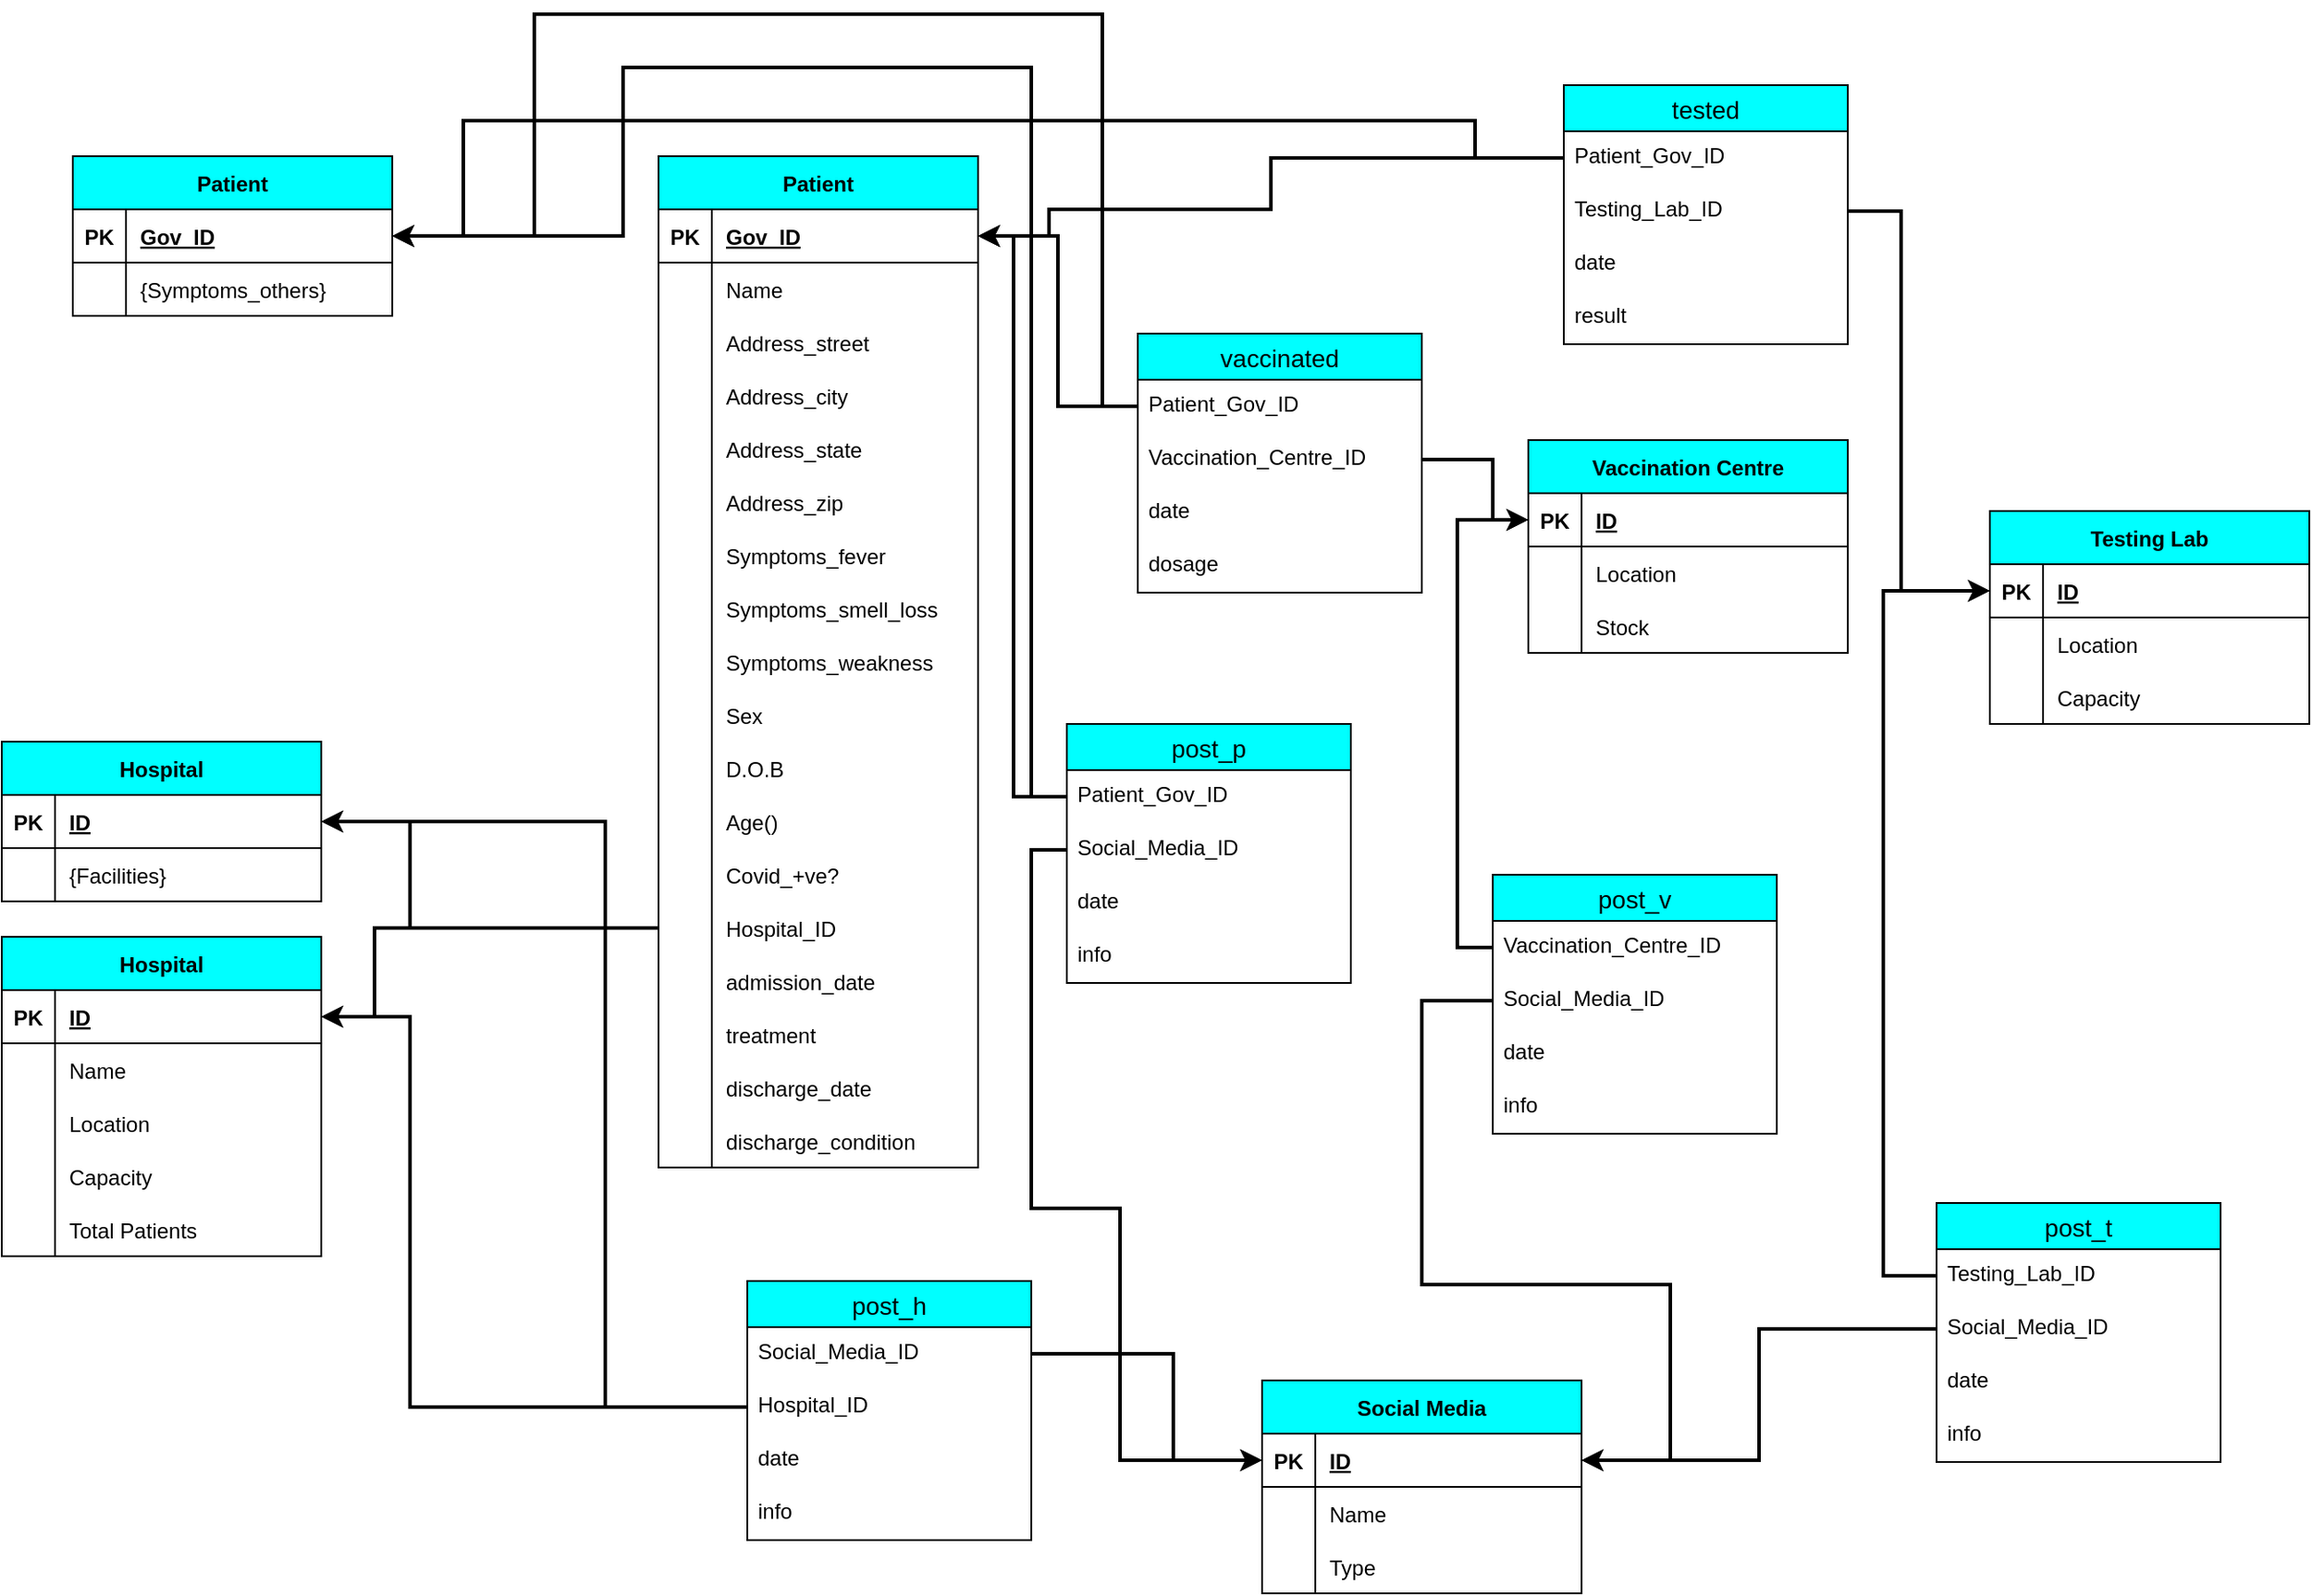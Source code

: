 <mxfile version="20.8.10" type="device"><diagram name="Page-1" id="sowqruShWjbJVy3XajDb"><mxGraphModel dx="2876" dy="1013" grid="1" gridSize="10" guides="1" tooltips="1" connect="1" arrows="1" fold="1" page="1" pageScale="1" pageWidth="827" pageHeight="1169" math="0" shadow="0"><root><mxCell id="0"/><mxCell id="1" parent="0"/><mxCell id="cfB0a7Nl-WxDBBu0XPye-20" value="Patient" style="shape=table;startSize=30;container=1;collapsible=1;childLayout=tableLayout;fixedRows=1;rowLines=0;fontStyle=1;align=center;resizeLast=1;fillColor=#00FFFF;" parent="1" vertex="1"><mxGeometry x="330" y="180" width="180" height="570" as="geometry"/></mxCell><mxCell id="cfB0a7Nl-WxDBBu0XPye-21" value="" style="shape=tableRow;horizontal=0;startSize=0;swimlaneHead=0;swimlaneBody=0;fillColor=none;collapsible=0;dropTarget=0;points=[[0,0.5],[1,0.5]];portConstraint=eastwest;top=0;left=0;right=0;bottom=1;" parent="cfB0a7Nl-WxDBBu0XPye-20" vertex="1"><mxGeometry y="30" width="180" height="30" as="geometry"/></mxCell><mxCell id="cfB0a7Nl-WxDBBu0XPye-22" value="PK" style="shape=partialRectangle;connectable=0;fillColor=none;top=0;left=0;bottom=0;right=0;fontStyle=1;overflow=hidden;" parent="cfB0a7Nl-WxDBBu0XPye-21" vertex="1"><mxGeometry width="30" height="30" as="geometry"><mxRectangle width="30" height="30" as="alternateBounds"/></mxGeometry></mxCell><mxCell id="cfB0a7Nl-WxDBBu0XPye-23" value="Gov_ID" style="shape=partialRectangle;connectable=0;fillColor=none;top=0;left=0;bottom=0;right=0;align=left;spacingLeft=6;fontStyle=5;overflow=hidden;" parent="cfB0a7Nl-WxDBBu0XPye-21" vertex="1"><mxGeometry x="30" width="150" height="30" as="geometry"><mxRectangle width="150" height="30" as="alternateBounds"/></mxGeometry></mxCell><mxCell id="cfB0a7Nl-WxDBBu0XPye-24" value="" style="shape=tableRow;horizontal=0;startSize=0;swimlaneHead=0;swimlaneBody=0;fillColor=none;collapsible=0;dropTarget=0;points=[[0,0.5],[1,0.5]];portConstraint=eastwest;top=0;left=0;right=0;bottom=0;" parent="cfB0a7Nl-WxDBBu0XPye-20" vertex="1"><mxGeometry y="60" width="180" height="30" as="geometry"/></mxCell><mxCell id="cfB0a7Nl-WxDBBu0XPye-25" value="" style="shape=partialRectangle;connectable=0;fillColor=none;top=0;left=0;bottom=0;right=0;editable=1;overflow=hidden;" parent="cfB0a7Nl-WxDBBu0XPye-24" vertex="1"><mxGeometry width="30" height="30" as="geometry"><mxRectangle width="30" height="30" as="alternateBounds"/></mxGeometry></mxCell><mxCell id="cfB0a7Nl-WxDBBu0XPye-26" value="Name" style="shape=partialRectangle;connectable=0;fillColor=none;top=0;left=0;bottom=0;right=0;align=left;spacingLeft=6;overflow=hidden;" parent="cfB0a7Nl-WxDBBu0XPye-24" vertex="1"><mxGeometry x="30" width="150" height="30" as="geometry"><mxRectangle width="150" height="30" as="alternateBounds"/></mxGeometry></mxCell><mxCell id="cfB0a7Nl-WxDBBu0XPye-27" value="" style="shape=tableRow;horizontal=0;startSize=0;swimlaneHead=0;swimlaneBody=0;fillColor=none;collapsible=0;dropTarget=0;points=[[0,0.5],[1,0.5]];portConstraint=eastwest;top=0;left=0;right=0;bottom=0;" parent="cfB0a7Nl-WxDBBu0XPye-20" vertex="1"><mxGeometry y="90" width="180" height="30" as="geometry"/></mxCell><mxCell id="cfB0a7Nl-WxDBBu0XPye-28" value="" style="shape=partialRectangle;connectable=0;fillColor=none;top=0;left=0;bottom=0;right=0;editable=1;overflow=hidden;" parent="cfB0a7Nl-WxDBBu0XPye-27" vertex="1"><mxGeometry width="30" height="30" as="geometry"><mxRectangle width="30" height="30" as="alternateBounds"/></mxGeometry></mxCell><mxCell id="cfB0a7Nl-WxDBBu0XPye-29" value="Address_street" style="shape=partialRectangle;connectable=0;fillColor=none;top=0;left=0;bottom=0;right=0;align=left;spacingLeft=6;overflow=hidden;" parent="cfB0a7Nl-WxDBBu0XPye-27" vertex="1"><mxGeometry x="30" width="150" height="30" as="geometry"><mxRectangle width="150" height="30" as="alternateBounds"/></mxGeometry></mxCell><mxCell id="cfB0a7Nl-WxDBBu0XPye-30" value="" style="shape=tableRow;horizontal=0;startSize=0;swimlaneHead=0;swimlaneBody=0;fillColor=none;collapsible=0;dropTarget=0;points=[[0,0.5],[1,0.5]];portConstraint=eastwest;top=0;left=0;right=0;bottom=0;" parent="cfB0a7Nl-WxDBBu0XPye-20" vertex="1"><mxGeometry y="120" width="180" height="30" as="geometry"/></mxCell><mxCell id="cfB0a7Nl-WxDBBu0XPye-31" value="" style="shape=partialRectangle;connectable=0;fillColor=none;top=0;left=0;bottom=0;right=0;editable=1;overflow=hidden;" parent="cfB0a7Nl-WxDBBu0XPye-30" vertex="1"><mxGeometry width="30" height="30" as="geometry"><mxRectangle width="30" height="30" as="alternateBounds"/></mxGeometry></mxCell><mxCell id="cfB0a7Nl-WxDBBu0XPye-32" value="Address_city" style="shape=partialRectangle;connectable=0;fillColor=none;top=0;left=0;bottom=0;right=0;align=left;spacingLeft=6;overflow=hidden;" parent="cfB0a7Nl-WxDBBu0XPye-30" vertex="1"><mxGeometry x="30" width="150" height="30" as="geometry"><mxRectangle width="150" height="30" as="alternateBounds"/></mxGeometry></mxCell><mxCell id="cfB0a7Nl-WxDBBu0XPye-46" value="" style="shape=tableRow;horizontal=0;startSize=0;swimlaneHead=0;swimlaneBody=0;fillColor=none;collapsible=0;dropTarget=0;points=[[0,0.5],[1,0.5]];portConstraint=eastwest;top=0;left=0;right=0;bottom=0;" parent="cfB0a7Nl-WxDBBu0XPye-20" vertex="1"><mxGeometry y="150" width="180" height="30" as="geometry"/></mxCell><mxCell id="cfB0a7Nl-WxDBBu0XPye-47" value="" style="shape=partialRectangle;connectable=0;fillColor=none;top=0;left=0;bottom=0;right=0;editable=1;overflow=hidden;" parent="cfB0a7Nl-WxDBBu0XPye-46" vertex="1"><mxGeometry width="30" height="30" as="geometry"><mxRectangle width="30" height="30" as="alternateBounds"/></mxGeometry></mxCell><mxCell id="cfB0a7Nl-WxDBBu0XPye-48" value="Address_state" style="shape=partialRectangle;connectable=0;fillColor=none;top=0;left=0;bottom=0;right=0;align=left;spacingLeft=6;overflow=hidden;" parent="cfB0a7Nl-WxDBBu0XPye-46" vertex="1"><mxGeometry x="30" width="150" height="30" as="geometry"><mxRectangle width="150" height="30" as="alternateBounds"/></mxGeometry></mxCell><mxCell id="cfB0a7Nl-WxDBBu0XPye-49" value="" style="shape=tableRow;horizontal=0;startSize=0;swimlaneHead=0;swimlaneBody=0;fillColor=none;collapsible=0;dropTarget=0;points=[[0,0.5],[1,0.5]];portConstraint=eastwest;top=0;left=0;right=0;bottom=0;" parent="cfB0a7Nl-WxDBBu0XPye-20" vertex="1"><mxGeometry y="180" width="180" height="30" as="geometry"/></mxCell><mxCell id="cfB0a7Nl-WxDBBu0XPye-50" value="" style="shape=partialRectangle;connectable=0;fillColor=none;top=0;left=0;bottom=0;right=0;editable=1;overflow=hidden;" parent="cfB0a7Nl-WxDBBu0XPye-49" vertex="1"><mxGeometry width="30" height="30" as="geometry"><mxRectangle width="30" height="30" as="alternateBounds"/></mxGeometry></mxCell><mxCell id="cfB0a7Nl-WxDBBu0XPye-51" value="Address_zip" style="shape=partialRectangle;connectable=0;fillColor=none;top=0;left=0;bottom=0;right=0;align=left;spacingLeft=6;overflow=hidden;" parent="cfB0a7Nl-WxDBBu0XPye-49" vertex="1"><mxGeometry x="30" width="150" height="30" as="geometry"><mxRectangle width="150" height="30" as="alternateBounds"/></mxGeometry></mxCell><mxCell id="cfB0a7Nl-WxDBBu0XPye-52" value="" style="shape=tableRow;horizontal=0;startSize=0;swimlaneHead=0;swimlaneBody=0;fillColor=none;collapsible=0;dropTarget=0;points=[[0,0.5],[1,0.5]];portConstraint=eastwest;top=0;left=0;right=0;bottom=0;" parent="cfB0a7Nl-WxDBBu0XPye-20" vertex="1"><mxGeometry y="210" width="180" height="30" as="geometry"/></mxCell><mxCell id="cfB0a7Nl-WxDBBu0XPye-53" value="" style="shape=partialRectangle;connectable=0;fillColor=none;top=0;left=0;bottom=0;right=0;editable=1;overflow=hidden;" parent="cfB0a7Nl-WxDBBu0XPye-52" vertex="1"><mxGeometry width="30" height="30" as="geometry"><mxRectangle width="30" height="30" as="alternateBounds"/></mxGeometry></mxCell><mxCell id="cfB0a7Nl-WxDBBu0XPye-54" value="Symptoms_fever" style="shape=partialRectangle;connectable=0;fillColor=none;top=0;left=0;bottom=0;right=0;align=left;spacingLeft=6;overflow=hidden;" parent="cfB0a7Nl-WxDBBu0XPye-52" vertex="1"><mxGeometry x="30" width="150" height="30" as="geometry"><mxRectangle width="150" height="30" as="alternateBounds"/></mxGeometry></mxCell><mxCell id="cfB0a7Nl-WxDBBu0XPye-55" value="" style="shape=tableRow;horizontal=0;startSize=0;swimlaneHead=0;swimlaneBody=0;fillColor=none;collapsible=0;dropTarget=0;points=[[0,0.5],[1,0.5]];portConstraint=eastwest;top=0;left=0;right=0;bottom=0;" parent="cfB0a7Nl-WxDBBu0XPye-20" vertex="1"><mxGeometry y="240" width="180" height="30" as="geometry"/></mxCell><mxCell id="cfB0a7Nl-WxDBBu0XPye-56" value="" style="shape=partialRectangle;connectable=0;fillColor=none;top=0;left=0;bottom=0;right=0;editable=1;overflow=hidden;" parent="cfB0a7Nl-WxDBBu0XPye-55" vertex="1"><mxGeometry width="30" height="30" as="geometry"><mxRectangle width="30" height="30" as="alternateBounds"/></mxGeometry></mxCell><mxCell id="cfB0a7Nl-WxDBBu0XPye-57" value="Symptoms_smell_loss" style="shape=partialRectangle;connectable=0;fillColor=none;top=0;left=0;bottom=0;right=0;align=left;spacingLeft=6;overflow=hidden;" parent="cfB0a7Nl-WxDBBu0XPye-55" vertex="1"><mxGeometry x="30" width="150" height="30" as="geometry"><mxRectangle width="150" height="30" as="alternateBounds"/></mxGeometry></mxCell><mxCell id="cfB0a7Nl-WxDBBu0XPye-58" value="" style="shape=tableRow;horizontal=0;startSize=0;swimlaneHead=0;swimlaneBody=0;fillColor=none;collapsible=0;dropTarget=0;points=[[0,0.5],[1,0.5]];portConstraint=eastwest;top=0;left=0;right=0;bottom=0;" parent="cfB0a7Nl-WxDBBu0XPye-20" vertex="1"><mxGeometry y="270" width="180" height="30" as="geometry"/></mxCell><mxCell id="cfB0a7Nl-WxDBBu0XPye-59" value="" style="shape=partialRectangle;connectable=0;fillColor=none;top=0;left=0;bottom=0;right=0;editable=1;overflow=hidden;" parent="cfB0a7Nl-WxDBBu0XPye-58" vertex="1"><mxGeometry width="30" height="30" as="geometry"><mxRectangle width="30" height="30" as="alternateBounds"/></mxGeometry></mxCell><mxCell id="cfB0a7Nl-WxDBBu0XPye-60" value="Symptoms_weakness" style="shape=partialRectangle;connectable=0;fillColor=none;top=0;left=0;bottom=0;right=0;align=left;spacingLeft=6;overflow=hidden;" parent="cfB0a7Nl-WxDBBu0XPye-58" vertex="1"><mxGeometry x="30" width="150" height="30" as="geometry"><mxRectangle width="150" height="30" as="alternateBounds"/></mxGeometry></mxCell><mxCell id="cfB0a7Nl-WxDBBu0XPye-61" value="" style="shape=tableRow;horizontal=0;startSize=0;swimlaneHead=0;swimlaneBody=0;fillColor=none;collapsible=0;dropTarget=0;points=[[0,0.5],[1,0.5]];portConstraint=eastwest;top=0;left=0;right=0;bottom=0;" parent="cfB0a7Nl-WxDBBu0XPye-20" vertex="1"><mxGeometry y="300" width="180" height="30" as="geometry"/></mxCell><mxCell id="cfB0a7Nl-WxDBBu0XPye-62" value="" style="shape=partialRectangle;connectable=0;fillColor=none;top=0;left=0;bottom=0;right=0;editable=1;overflow=hidden;" parent="cfB0a7Nl-WxDBBu0XPye-61" vertex="1"><mxGeometry width="30" height="30" as="geometry"><mxRectangle width="30" height="30" as="alternateBounds"/></mxGeometry></mxCell><mxCell id="cfB0a7Nl-WxDBBu0XPye-63" value="Sex" style="shape=partialRectangle;connectable=0;fillColor=none;top=0;left=0;bottom=0;right=0;align=left;spacingLeft=6;overflow=hidden;" parent="cfB0a7Nl-WxDBBu0XPye-61" vertex="1"><mxGeometry x="30" width="150" height="30" as="geometry"><mxRectangle width="150" height="30" as="alternateBounds"/></mxGeometry></mxCell><mxCell id="cfB0a7Nl-WxDBBu0XPye-64" value="" style="shape=tableRow;horizontal=0;startSize=0;swimlaneHead=0;swimlaneBody=0;fillColor=none;collapsible=0;dropTarget=0;points=[[0,0.5],[1,0.5]];portConstraint=eastwest;top=0;left=0;right=0;bottom=0;" parent="cfB0a7Nl-WxDBBu0XPye-20" vertex="1"><mxGeometry y="330" width="180" height="30" as="geometry"/></mxCell><mxCell id="cfB0a7Nl-WxDBBu0XPye-65" value="" style="shape=partialRectangle;connectable=0;fillColor=none;top=0;left=0;bottom=0;right=0;editable=1;overflow=hidden;" parent="cfB0a7Nl-WxDBBu0XPye-64" vertex="1"><mxGeometry width="30" height="30" as="geometry"><mxRectangle width="30" height="30" as="alternateBounds"/></mxGeometry></mxCell><mxCell id="cfB0a7Nl-WxDBBu0XPye-66" value="D.O.B" style="shape=partialRectangle;connectable=0;fillColor=none;top=0;left=0;bottom=0;right=0;align=left;spacingLeft=6;overflow=hidden;" parent="cfB0a7Nl-WxDBBu0XPye-64" vertex="1"><mxGeometry x="30" width="150" height="30" as="geometry"><mxRectangle width="150" height="30" as="alternateBounds"/></mxGeometry></mxCell><mxCell id="cfB0a7Nl-WxDBBu0XPye-67" value="" style="shape=tableRow;horizontal=0;startSize=0;swimlaneHead=0;swimlaneBody=0;fillColor=none;collapsible=0;dropTarget=0;points=[[0,0.5],[1,0.5]];portConstraint=eastwest;top=0;left=0;right=0;bottom=0;" parent="cfB0a7Nl-WxDBBu0XPye-20" vertex="1"><mxGeometry y="360" width="180" height="30" as="geometry"/></mxCell><mxCell id="cfB0a7Nl-WxDBBu0XPye-68" value="" style="shape=partialRectangle;connectable=0;fillColor=none;top=0;left=0;bottom=0;right=0;editable=1;overflow=hidden;" parent="cfB0a7Nl-WxDBBu0XPye-67" vertex="1"><mxGeometry width="30" height="30" as="geometry"><mxRectangle width="30" height="30" as="alternateBounds"/></mxGeometry></mxCell><mxCell id="cfB0a7Nl-WxDBBu0XPye-69" value="Age()" style="shape=partialRectangle;connectable=0;fillColor=none;top=0;left=0;bottom=0;right=0;align=left;spacingLeft=6;overflow=hidden;" parent="cfB0a7Nl-WxDBBu0XPye-67" vertex="1"><mxGeometry x="30" width="150" height="30" as="geometry"><mxRectangle width="150" height="30" as="alternateBounds"/></mxGeometry></mxCell><mxCell id="cfB0a7Nl-WxDBBu0XPye-70" value="" style="shape=tableRow;horizontal=0;startSize=0;swimlaneHead=0;swimlaneBody=0;fillColor=none;collapsible=0;dropTarget=0;points=[[0,0.5],[1,0.5]];portConstraint=eastwest;top=0;left=0;right=0;bottom=0;" parent="cfB0a7Nl-WxDBBu0XPye-20" vertex="1"><mxGeometry y="390" width="180" height="30" as="geometry"/></mxCell><mxCell id="cfB0a7Nl-WxDBBu0XPye-71" value="" style="shape=partialRectangle;connectable=0;fillColor=none;top=0;left=0;bottom=0;right=0;editable=1;overflow=hidden;" parent="cfB0a7Nl-WxDBBu0XPye-70" vertex="1"><mxGeometry width="30" height="30" as="geometry"><mxRectangle width="30" height="30" as="alternateBounds"/></mxGeometry></mxCell><mxCell id="cfB0a7Nl-WxDBBu0XPye-72" value="Covid_+ve?" style="shape=partialRectangle;connectable=0;fillColor=none;top=0;left=0;bottom=0;right=0;align=left;spacingLeft=6;overflow=hidden;" parent="cfB0a7Nl-WxDBBu0XPye-70" vertex="1"><mxGeometry x="30" width="150" height="30" as="geometry"><mxRectangle width="150" height="30" as="alternateBounds"/></mxGeometry></mxCell><mxCell id="AsP4nUF_c_0gbIJXiI-4-72" value="" style="shape=tableRow;horizontal=0;startSize=0;swimlaneHead=0;swimlaneBody=0;fillColor=none;collapsible=0;dropTarget=0;points=[[0,0.5],[1,0.5]];portConstraint=eastwest;top=0;left=0;right=0;bottom=0;" vertex="1" parent="cfB0a7Nl-WxDBBu0XPye-20"><mxGeometry y="420" width="180" height="30" as="geometry"/></mxCell><mxCell id="AsP4nUF_c_0gbIJXiI-4-73" value="" style="shape=partialRectangle;connectable=0;fillColor=none;top=0;left=0;bottom=0;right=0;editable=1;overflow=hidden;" vertex="1" parent="AsP4nUF_c_0gbIJXiI-4-72"><mxGeometry width="30" height="30" as="geometry"><mxRectangle width="30" height="30" as="alternateBounds"/></mxGeometry></mxCell><mxCell id="AsP4nUF_c_0gbIJXiI-4-74" value="Hospital_ID" style="shape=partialRectangle;connectable=0;fillColor=none;top=0;left=0;bottom=0;right=0;align=left;spacingLeft=6;overflow=hidden;" vertex="1" parent="AsP4nUF_c_0gbIJXiI-4-72"><mxGeometry x="30" width="150" height="30" as="geometry"><mxRectangle width="150" height="30" as="alternateBounds"/></mxGeometry></mxCell><mxCell id="AsP4nUF_c_0gbIJXiI-4-75" value="" style="shape=tableRow;horizontal=0;startSize=0;swimlaneHead=0;swimlaneBody=0;fillColor=none;collapsible=0;dropTarget=0;points=[[0,0.5],[1,0.5]];portConstraint=eastwest;top=0;left=0;right=0;bottom=0;" vertex="1" parent="cfB0a7Nl-WxDBBu0XPye-20"><mxGeometry y="450" width="180" height="30" as="geometry"/></mxCell><mxCell id="AsP4nUF_c_0gbIJXiI-4-76" value="" style="shape=partialRectangle;connectable=0;fillColor=none;top=0;left=0;bottom=0;right=0;editable=1;overflow=hidden;" vertex="1" parent="AsP4nUF_c_0gbIJXiI-4-75"><mxGeometry width="30" height="30" as="geometry"><mxRectangle width="30" height="30" as="alternateBounds"/></mxGeometry></mxCell><mxCell id="AsP4nUF_c_0gbIJXiI-4-77" value="admission_date" style="shape=partialRectangle;connectable=0;fillColor=none;top=0;left=0;bottom=0;right=0;align=left;spacingLeft=6;overflow=hidden;" vertex="1" parent="AsP4nUF_c_0gbIJXiI-4-75"><mxGeometry x="30" width="150" height="30" as="geometry"><mxRectangle width="150" height="30" as="alternateBounds"/></mxGeometry></mxCell><mxCell id="AsP4nUF_c_0gbIJXiI-4-78" value="" style="shape=tableRow;horizontal=0;startSize=0;swimlaneHead=0;swimlaneBody=0;fillColor=none;collapsible=0;dropTarget=0;points=[[0,0.5],[1,0.5]];portConstraint=eastwest;top=0;left=0;right=0;bottom=0;" vertex="1" parent="cfB0a7Nl-WxDBBu0XPye-20"><mxGeometry y="480" width="180" height="30" as="geometry"/></mxCell><mxCell id="AsP4nUF_c_0gbIJXiI-4-79" value="" style="shape=partialRectangle;connectable=0;fillColor=none;top=0;left=0;bottom=0;right=0;editable=1;overflow=hidden;" vertex="1" parent="AsP4nUF_c_0gbIJXiI-4-78"><mxGeometry width="30" height="30" as="geometry"><mxRectangle width="30" height="30" as="alternateBounds"/></mxGeometry></mxCell><mxCell id="AsP4nUF_c_0gbIJXiI-4-80" value="treatment" style="shape=partialRectangle;connectable=0;fillColor=none;top=0;left=0;bottom=0;right=0;align=left;spacingLeft=6;overflow=hidden;" vertex="1" parent="AsP4nUF_c_0gbIJXiI-4-78"><mxGeometry x="30" width="150" height="30" as="geometry"><mxRectangle width="150" height="30" as="alternateBounds"/></mxGeometry></mxCell><mxCell id="AsP4nUF_c_0gbIJXiI-4-81" value="" style="shape=tableRow;horizontal=0;startSize=0;swimlaneHead=0;swimlaneBody=0;fillColor=none;collapsible=0;dropTarget=0;points=[[0,0.5],[1,0.5]];portConstraint=eastwest;top=0;left=0;right=0;bottom=0;" vertex="1" parent="cfB0a7Nl-WxDBBu0XPye-20"><mxGeometry y="510" width="180" height="30" as="geometry"/></mxCell><mxCell id="AsP4nUF_c_0gbIJXiI-4-82" value="" style="shape=partialRectangle;connectable=0;fillColor=none;top=0;left=0;bottom=0;right=0;editable=1;overflow=hidden;" vertex="1" parent="AsP4nUF_c_0gbIJXiI-4-81"><mxGeometry width="30" height="30" as="geometry"><mxRectangle width="30" height="30" as="alternateBounds"/></mxGeometry></mxCell><mxCell id="AsP4nUF_c_0gbIJXiI-4-83" value="discharge_date" style="shape=partialRectangle;connectable=0;fillColor=none;top=0;left=0;bottom=0;right=0;align=left;spacingLeft=6;overflow=hidden;" vertex="1" parent="AsP4nUF_c_0gbIJXiI-4-81"><mxGeometry x="30" width="150" height="30" as="geometry"><mxRectangle width="150" height="30" as="alternateBounds"/></mxGeometry></mxCell><mxCell id="AsP4nUF_c_0gbIJXiI-4-84" value="" style="shape=tableRow;horizontal=0;startSize=0;swimlaneHead=0;swimlaneBody=0;fillColor=none;collapsible=0;dropTarget=0;points=[[0,0.5],[1,0.5]];portConstraint=eastwest;top=0;left=0;right=0;bottom=0;" vertex="1" parent="cfB0a7Nl-WxDBBu0XPye-20"><mxGeometry y="540" width="180" height="30" as="geometry"/></mxCell><mxCell id="AsP4nUF_c_0gbIJXiI-4-85" value="" style="shape=partialRectangle;connectable=0;fillColor=none;top=0;left=0;bottom=0;right=0;editable=1;overflow=hidden;" vertex="1" parent="AsP4nUF_c_0gbIJXiI-4-84"><mxGeometry width="30" height="30" as="geometry"><mxRectangle width="30" height="30" as="alternateBounds"/></mxGeometry></mxCell><mxCell id="AsP4nUF_c_0gbIJXiI-4-86" value="discharge_condition" style="shape=partialRectangle;connectable=0;fillColor=none;top=0;left=0;bottom=0;right=0;align=left;spacingLeft=6;overflow=hidden;" vertex="1" parent="AsP4nUF_c_0gbIJXiI-4-84"><mxGeometry x="30" width="150" height="30" as="geometry"><mxRectangle width="150" height="30" as="alternateBounds"/></mxGeometry></mxCell><mxCell id="cfB0a7Nl-WxDBBu0XPye-82" value="Patient" style="shape=table;startSize=30;container=1;collapsible=1;childLayout=tableLayout;fixedRows=1;rowLines=0;fontStyle=1;align=center;resizeLast=1;labelBackgroundColor=none;gradientColor=none;fillColor=#00FFFF;" parent="1" vertex="1"><mxGeometry y="180" width="180" height="90" as="geometry"><mxRectangle y="180" width="80" height="30" as="alternateBounds"/></mxGeometry></mxCell><mxCell id="cfB0a7Nl-WxDBBu0XPye-83" value="" style="shape=tableRow;horizontal=0;startSize=0;swimlaneHead=0;swimlaneBody=0;fillColor=none;collapsible=0;dropTarget=0;points=[[0,0.5],[1,0.5]];portConstraint=eastwest;top=0;left=0;right=0;bottom=1;" parent="cfB0a7Nl-WxDBBu0XPye-82" vertex="1"><mxGeometry y="30" width="180" height="30" as="geometry"/></mxCell><mxCell id="cfB0a7Nl-WxDBBu0XPye-84" value="PK" style="shape=partialRectangle;connectable=0;fillColor=none;top=0;left=0;bottom=0;right=0;fontStyle=1;overflow=hidden;" parent="cfB0a7Nl-WxDBBu0XPye-83" vertex="1"><mxGeometry width="30" height="30" as="geometry"><mxRectangle width="30" height="30" as="alternateBounds"/></mxGeometry></mxCell><mxCell id="cfB0a7Nl-WxDBBu0XPye-85" value="Gov_ID" style="shape=partialRectangle;connectable=0;fillColor=none;top=0;left=0;bottom=0;right=0;align=left;spacingLeft=6;fontStyle=5;overflow=hidden;" parent="cfB0a7Nl-WxDBBu0XPye-83" vertex="1"><mxGeometry x="30" width="150" height="30" as="geometry"><mxRectangle width="150" height="30" as="alternateBounds"/></mxGeometry></mxCell><mxCell id="cfB0a7Nl-WxDBBu0XPye-86" value="" style="shape=tableRow;horizontal=0;startSize=0;swimlaneHead=0;swimlaneBody=0;fillColor=none;collapsible=0;dropTarget=0;points=[[0,0.5],[1,0.5]];portConstraint=eastwest;top=0;left=0;right=0;bottom=0;" parent="cfB0a7Nl-WxDBBu0XPye-82" vertex="1"><mxGeometry y="60" width="180" height="30" as="geometry"/></mxCell><mxCell id="cfB0a7Nl-WxDBBu0XPye-87" value="" style="shape=partialRectangle;connectable=0;fillColor=none;top=0;left=0;bottom=0;right=0;editable=1;overflow=hidden;" parent="cfB0a7Nl-WxDBBu0XPye-86" vertex="1"><mxGeometry width="30" height="30" as="geometry"><mxRectangle width="30" height="30" as="alternateBounds"/></mxGeometry></mxCell><mxCell id="cfB0a7Nl-WxDBBu0XPye-88" value="{Symptoms_others}" style="shape=partialRectangle;connectable=0;fillColor=none;top=0;left=0;bottom=0;right=0;align=left;spacingLeft=6;overflow=hidden;" parent="cfB0a7Nl-WxDBBu0XPye-86" vertex="1"><mxGeometry x="30" width="150" height="30" as="geometry"><mxRectangle width="150" height="30" as="alternateBounds"/></mxGeometry></mxCell><mxCell id="jAgfuTe70536l4VtAfPs-14" value="Hospital" style="shape=table;startSize=30;container=1;collapsible=1;childLayout=tableLayout;fixedRows=1;rowLines=0;fontStyle=1;align=center;resizeLast=1;fillColor=#00FFFF;" parent="1" vertex="1"><mxGeometry x="-40" y="620" width="180" height="180" as="geometry"/></mxCell><mxCell id="jAgfuTe70536l4VtAfPs-15" value="" style="shape=tableRow;horizontal=0;startSize=0;swimlaneHead=0;swimlaneBody=0;fillColor=none;collapsible=0;dropTarget=0;points=[[0,0.5],[1,0.5]];portConstraint=eastwest;top=0;left=0;right=0;bottom=1;" parent="jAgfuTe70536l4VtAfPs-14" vertex="1"><mxGeometry y="30" width="180" height="30" as="geometry"/></mxCell><mxCell id="jAgfuTe70536l4VtAfPs-16" value="PK" style="shape=partialRectangle;connectable=0;fillColor=none;top=0;left=0;bottom=0;right=0;fontStyle=1;overflow=hidden;" parent="jAgfuTe70536l4VtAfPs-15" vertex="1"><mxGeometry width="30" height="30" as="geometry"><mxRectangle width="30" height="30" as="alternateBounds"/></mxGeometry></mxCell><mxCell id="jAgfuTe70536l4VtAfPs-17" value="ID" style="shape=partialRectangle;connectable=0;fillColor=none;top=0;left=0;bottom=0;right=0;align=left;spacingLeft=6;fontStyle=5;overflow=hidden;" parent="jAgfuTe70536l4VtAfPs-15" vertex="1"><mxGeometry x="30" width="150" height="30" as="geometry"><mxRectangle width="150" height="30" as="alternateBounds"/></mxGeometry></mxCell><mxCell id="jAgfuTe70536l4VtAfPs-18" value="" style="shape=tableRow;horizontal=0;startSize=0;swimlaneHead=0;swimlaneBody=0;fillColor=none;collapsible=0;dropTarget=0;points=[[0,0.5],[1,0.5]];portConstraint=eastwest;top=0;left=0;right=0;bottom=0;" parent="jAgfuTe70536l4VtAfPs-14" vertex="1"><mxGeometry y="60" width="180" height="30" as="geometry"/></mxCell><mxCell id="jAgfuTe70536l4VtAfPs-19" value="" style="shape=partialRectangle;connectable=0;fillColor=none;top=0;left=0;bottom=0;right=0;editable=1;overflow=hidden;" parent="jAgfuTe70536l4VtAfPs-18" vertex="1"><mxGeometry width="30" height="30" as="geometry"><mxRectangle width="30" height="30" as="alternateBounds"/></mxGeometry></mxCell><mxCell id="jAgfuTe70536l4VtAfPs-20" value="Name" style="shape=partialRectangle;connectable=0;fillColor=none;top=0;left=0;bottom=0;right=0;align=left;spacingLeft=6;overflow=hidden;" parent="jAgfuTe70536l4VtAfPs-18" vertex="1"><mxGeometry x="30" width="150" height="30" as="geometry"><mxRectangle width="150" height="30" as="alternateBounds"/></mxGeometry></mxCell><mxCell id="jAgfuTe70536l4VtAfPs-21" value="" style="shape=tableRow;horizontal=0;startSize=0;swimlaneHead=0;swimlaneBody=0;fillColor=none;collapsible=0;dropTarget=0;points=[[0,0.5],[1,0.5]];portConstraint=eastwest;top=0;left=0;right=0;bottom=0;" parent="jAgfuTe70536l4VtAfPs-14" vertex="1"><mxGeometry y="90" width="180" height="30" as="geometry"/></mxCell><mxCell id="jAgfuTe70536l4VtAfPs-22" value="" style="shape=partialRectangle;connectable=0;fillColor=none;top=0;left=0;bottom=0;right=0;editable=1;overflow=hidden;" parent="jAgfuTe70536l4VtAfPs-21" vertex="1"><mxGeometry width="30" height="30" as="geometry"><mxRectangle width="30" height="30" as="alternateBounds"/></mxGeometry></mxCell><mxCell id="jAgfuTe70536l4VtAfPs-23" value="Location" style="shape=partialRectangle;connectable=0;fillColor=none;top=0;left=0;bottom=0;right=0;align=left;spacingLeft=6;overflow=hidden;" parent="jAgfuTe70536l4VtAfPs-21" vertex="1"><mxGeometry x="30" width="150" height="30" as="geometry"><mxRectangle width="150" height="30" as="alternateBounds"/></mxGeometry></mxCell><mxCell id="jAgfuTe70536l4VtAfPs-24" value="" style="shape=tableRow;horizontal=0;startSize=0;swimlaneHead=0;swimlaneBody=0;fillColor=none;collapsible=0;dropTarget=0;points=[[0,0.5],[1,0.5]];portConstraint=eastwest;top=0;left=0;right=0;bottom=0;" parent="jAgfuTe70536l4VtAfPs-14" vertex="1"><mxGeometry y="120" width="180" height="30" as="geometry"/></mxCell><mxCell id="jAgfuTe70536l4VtAfPs-25" value="" style="shape=partialRectangle;connectable=0;fillColor=none;top=0;left=0;bottom=0;right=0;editable=1;overflow=hidden;" parent="jAgfuTe70536l4VtAfPs-24" vertex="1"><mxGeometry width="30" height="30" as="geometry"><mxRectangle width="30" height="30" as="alternateBounds"/></mxGeometry></mxCell><mxCell id="jAgfuTe70536l4VtAfPs-26" value="Capacity" style="shape=partialRectangle;connectable=0;fillColor=none;top=0;left=0;bottom=0;right=0;align=left;spacingLeft=6;overflow=hidden;" parent="jAgfuTe70536l4VtAfPs-24" vertex="1"><mxGeometry x="30" width="150" height="30" as="geometry"><mxRectangle width="150" height="30" as="alternateBounds"/></mxGeometry></mxCell><mxCell id="jAgfuTe70536l4VtAfPs-27" value="" style="shape=tableRow;horizontal=0;startSize=0;swimlaneHead=0;swimlaneBody=0;fillColor=none;collapsible=0;dropTarget=0;points=[[0,0.5],[1,0.5]];portConstraint=eastwest;top=0;left=0;right=0;bottom=0;" parent="jAgfuTe70536l4VtAfPs-14" vertex="1"><mxGeometry y="150" width="180" height="30" as="geometry"/></mxCell><mxCell id="jAgfuTe70536l4VtAfPs-28" value="" style="shape=partialRectangle;connectable=0;fillColor=none;top=0;left=0;bottom=0;right=0;editable=1;overflow=hidden;" parent="jAgfuTe70536l4VtAfPs-27" vertex="1"><mxGeometry width="30" height="30" as="geometry"><mxRectangle width="30" height="30" as="alternateBounds"/></mxGeometry></mxCell><mxCell id="jAgfuTe70536l4VtAfPs-29" value="Total Patients" style="shape=partialRectangle;connectable=0;fillColor=none;top=0;left=0;bottom=0;right=0;align=left;spacingLeft=6;overflow=hidden;" parent="jAgfuTe70536l4VtAfPs-27" vertex="1"><mxGeometry x="30" width="150" height="30" as="geometry"><mxRectangle width="150" height="30" as="alternateBounds"/></mxGeometry></mxCell><mxCell id="jAgfuTe70536l4VtAfPs-33" value="Testing Lab" style="shape=table;startSize=30;container=1;collapsible=1;childLayout=tableLayout;fixedRows=1;rowLines=0;fontStyle=1;align=center;resizeLast=1;fillColor=#00FFFF;" parent="1" vertex="1"><mxGeometry x="1080" y="380" width="180" height="120" as="geometry"/></mxCell><mxCell id="jAgfuTe70536l4VtAfPs-34" value="" style="shape=tableRow;horizontal=0;startSize=0;swimlaneHead=0;swimlaneBody=0;fillColor=none;collapsible=0;dropTarget=0;points=[[0,0.5],[1,0.5]];portConstraint=eastwest;top=0;left=0;right=0;bottom=1;" parent="jAgfuTe70536l4VtAfPs-33" vertex="1"><mxGeometry y="30" width="180" height="30" as="geometry"/></mxCell><mxCell id="jAgfuTe70536l4VtAfPs-35" value="PK" style="shape=partialRectangle;connectable=0;fillColor=none;top=0;left=0;bottom=0;right=0;fontStyle=1;overflow=hidden;" parent="jAgfuTe70536l4VtAfPs-34" vertex="1"><mxGeometry width="30" height="30" as="geometry"><mxRectangle width="30" height="30" as="alternateBounds"/></mxGeometry></mxCell><mxCell id="jAgfuTe70536l4VtAfPs-36" value="ID" style="shape=partialRectangle;connectable=0;fillColor=none;top=0;left=0;bottom=0;right=0;align=left;spacingLeft=6;fontStyle=5;overflow=hidden;" parent="jAgfuTe70536l4VtAfPs-34" vertex="1"><mxGeometry x="30" width="150" height="30" as="geometry"><mxRectangle width="150" height="30" as="alternateBounds"/></mxGeometry></mxCell><mxCell id="jAgfuTe70536l4VtAfPs-37" value="" style="shape=tableRow;horizontal=0;startSize=0;swimlaneHead=0;swimlaneBody=0;fillColor=none;collapsible=0;dropTarget=0;points=[[0,0.5],[1,0.5]];portConstraint=eastwest;top=0;left=0;right=0;bottom=0;" parent="jAgfuTe70536l4VtAfPs-33" vertex="1"><mxGeometry y="60" width="180" height="30" as="geometry"/></mxCell><mxCell id="jAgfuTe70536l4VtAfPs-38" value="" style="shape=partialRectangle;connectable=0;fillColor=none;top=0;left=0;bottom=0;right=0;editable=1;overflow=hidden;" parent="jAgfuTe70536l4VtAfPs-37" vertex="1"><mxGeometry width="30" height="30" as="geometry"><mxRectangle width="30" height="30" as="alternateBounds"/></mxGeometry></mxCell><mxCell id="jAgfuTe70536l4VtAfPs-39" value="Location" style="shape=partialRectangle;connectable=0;fillColor=none;top=0;left=0;bottom=0;right=0;align=left;spacingLeft=6;overflow=hidden;" parent="jAgfuTe70536l4VtAfPs-37" vertex="1"><mxGeometry x="30" width="150" height="30" as="geometry"><mxRectangle width="150" height="30" as="alternateBounds"/></mxGeometry></mxCell><mxCell id="jAgfuTe70536l4VtAfPs-40" value="" style="shape=tableRow;horizontal=0;startSize=0;swimlaneHead=0;swimlaneBody=0;fillColor=none;collapsible=0;dropTarget=0;points=[[0,0.5],[1,0.5]];portConstraint=eastwest;top=0;left=0;right=0;bottom=0;" parent="jAgfuTe70536l4VtAfPs-33" vertex="1"><mxGeometry y="90" width="180" height="30" as="geometry"/></mxCell><mxCell id="jAgfuTe70536l4VtAfPs-41" value="" style="shape=partialRectangle;connectable=0;fillColor=none;top=0;left=0;bottom=0;right=0;editable=1;overflow=hidden;" parent="jAgfuTe70536l4VtAfPs-40" vertex="1"><mxGeometry width="30" height="30" as="geometry"><mxRectangle width="30" height="30" as="alternateBounds"/></mxGeometry></mxCell><mxCell id="jAgfuTe70536l4VtAfPs-42" value="Capacity" style="shape=partialRectangle;connectable=0;fillColor=none;top=0;left=0;bottom=0;right=0;align=left;spacingLeft=6;overflow=hidden;" parent="jAgfuTe70536l4VtAfPs-40" vertex="1"><mxGeometry x="30" width="150" height="30" as="geometry"><mxRectangle width="150" height="30" as="alternateBounds"/></mxGeometry></mxCell><mxCell id="jAgfuTe70536l4VtAfPs-46" value="Vaccination Centre" style="shape=table;startSize=30;container=1;collapsible=1;childLayout=tableLayout;fixedRows=1;rowLines=0;fontStyle=1;align=center;resizeLast=1;fillColor=#00FFFF;" parent="1" vertex="1"><mxGeometry x="820" y="340" width="180" height="120" as="geometry"/></mxCell><mxCell id="jAgfuTe70536l4VtAfPs-47" value="" style="shape=tableRow;horizontal=0;startSize=0;swimlaneHead=0;swimlaneBody=0;fillColor=none;collapsible=0;dropTarget=0;points=[[0,0.5],[1,0.5]];portConstraint=eastwest;top=0;left=0;right=0;bottom=1;" parent="jAgfuTe70536l4VtAfPs-46" vertex="1"><mxGeometry y="30" width="180" height="30" as="geometry"/></mxCell><mxCell id="jAgfuTe70536l4VtAfPs-48" value="PK" style="shape=partialRectangle;connectable=0;fillColor=none;top=0;left=0;bottom=0;right=0;fontStyle=1;overflow=hidden;" parent="jAgfuTe70536l4VtAfPs-47" vertex="1"><mxGeometry width="30" height="30" as="geometry"><mxRectangle width="30" height="30" as="alternateBounds"/></mxGeometry></mxCell><mxCell id="jAgfuTe70536l4VtAfPs-49" value="ID" style="shape=partialRectangle;connectable=0;fillColor=none;top=0;left=0;bottom=0;right=0;align=left;spacingLeft=6;fontStyle=5;overflow=hidden;" parent="jAgfuTe70536l4VtAfPs-47" vertex="1"><mxGeometry x="30" width="150" height="30" as="geometry"><mxRectangle width="150" height="30" as="alternateBounds"/></mxGeometry></mxCell><mxCell id="jAgfuTe70536l4VtAfPs-50" value="" style="shape=tableRow;horizontal=0;startSize=0;swimlaneHead=0;swimlaneBody=0;fillColor=none;collapsible=0;dropTarget=0;points=[[0,0.5],[1,0.5]];portConstraint=eastwest;top=0;left=0;right=0;bottom=0;" parent="jAgfuTe70536l4VtAfPs-46" vertex="1"><mxGeometry y="60" width="180" height="30" as="geometry"/></mxCell><mxCell id="jAgfuTe70536l4VtAfPs-51" value="" style="shape=partialRectangle;connectable=0;fillColor=none;top=0;left=0;bottom=0;right=0;editable=1;overflow=hidden;" parent="jAgfuTe70536l4VtAfPs-50" vertex="1"><mxGeometry width="30" height="30" as="geometry"><mxRectangle width="30" height="30" as="alternateBounds"/></mxGeometry></mxCell><mxCell id="jAgfuTe70536l4VtAfPs-52" value="Location" style="shape=partialRectangle;connectable=0;fillColor=none;top=0;left=0;bottom=0;right=0;align=left;spacingLeft=6;overflow=hidden;" parent="jAgfuTe70536l4VtAfPs-50" vertex="1"><mxGeometry x="30" width="150" height="30" as="geometry"><mxRectangle width="150" height="30" as="alternateBounds"/></mxGeometry></mxCell><mxCell id="jAgfuTe70536l4VtAfPs-53" value="" style="shape=tableRow;horizontal=0;startSize=0;swimlaneHead=0;swimlaneBody=0;fillColor=none;collapsible=0;dropTarget=0;points=[[0,0.5],[1,0.5]];portConstraint=eastwest;top=0;left=0;right=0;bottom=0;" parent="jAgfuTe70536l4VtAfPs-46" vertex="1"><mxGeometry y="90" width="180" height="30" as="geometry"/></mxCell><mxCell id="jAgfuTe70536l4VtAfPs-54" value="" style="shape=partialRectangle;connectable=0;fillColor=none;top=0;left=0;bottom=0;right=0;editable=1;overflow=hidden;" parent="jAgfuTe70536l4VtAfPs-53" vertex="1"><mxGeometry width="30" height="30" as="geometry"><mxRectangle width="30" height="30" as="alternateBounds"/></mxGeometry></mxCell><mxCell id="jAgfuTe70536l4VtAfPs-55" value="Stock" style="shape=partialRectangle;connectable=0;fillColor=none;top=0;left=0;bottom=0;right=0;align=left;spacingLeft=6;overflow=hidden;" parent="jAgfuTe70536l4VtAfPs-53" vertex="1"><mxGeometry x="30" width="150" height="30" as="geometry"><mxRectangle width="150" height="30" as="alternateBounds"/></mxGeometry></mxCell><mxCell id="AsP4nUF_c_0gbIJXiI-4-1" value="Hospital" style="shape=table;startSize=30;container=1;collapsible=1;childLayout=tableLayout;fixedRows=1;rowLines=0;fontStyle=1;align=center;resizeLast=1;fillColor=#00FFFF;" vertex="1" parent="1"><mxGeometry x="-40" y="510" width="180" height="90" as="geometry"/></mxCell><mxCell id="AsP4nUF_c_0gbIJXiI-4-2" value="" style="shape=tableRow;horizontal=0;startSize=0;swimlaneHead=0;swimlaneBody=0;fillColor=none;collapsible=0;dropTarget=0;points=[[0,0.5],[1,0.5]];portConstraint=eastwest;top=0;left=0;right=0;bottom=1;" vertex="1" parent="AsP4nUF_c_0gbIJXiI-4-1"><mxGeometry y="30" width="180" height="30" as="geometry"/></mxCell><mxCell id="AsP4nUF_c_0gbIJXiI-4-3" value="PK" style="shape=partialRectangle;connectable=0;fillColor=none;top=0;left=0;bottom=0;right=0;fontStyle=1;overflow=hidden;" vertex="1" parent="AsP4nUF_c_0gbIJXiI-4-2"><mxGeometry width="30" height="30" as="geometry"><mxRectangle width="30" height="30" as="alternateBounds"/></mxGeometry></mxCell><mxCell id="AsP4nUF_c_0gbIJXiI-4-4" value="ID" style="shape=partialRectangle;connectable=0;fillColor=none;top=0;left=0;bottom=0;right=0;align=left;spacingLeft=6;fontStyle=5;overflow=hidden;" vertex="1" parent="AsP4nUF_c_0gbIJXiI-4-2"><mxGeometry x="30" width="150" height="30" as="geometry"><mxRectangle width="150" height="30" as="alternateBounds"/></mxGeometry></mxCell><mxCell id="AsP4nUF_c_0gbIJXiI-4-5" value="" style="shape=tableRow;horizontal=0;startSize=0;swimlaneHead=0;swimlaneBody=0;fillColor=none;collapsible=0;dropTarget=0;points=[[0,0.5],[1,0.5]];portConstraint=eastwest;top=0;left=0;right=0;bottom=0;" vertex="1" parent="AsP4nUF_c_0gbIJXiI-4-1"><mxGeometry y="60" width="180" height="30" as="geometry"/></mxCell><mxCell id="AsP4nUF_c_0gbIJXiI-4-6" value="" style="shape=partialRectangle;connectable=0;fillColor=none;top=0;left=0;bottom=0;right=0;editable=1;overflow=hidden;" vertex="1" parent="AsP4nUF_c_0gbIJXiI-4-5"><mxGeometry width="30" height="30" as="geometry"><mxRectangle width="30" height="30" as="alternateBounds"/></mxGeometry></mxCell><mxCell id="AsP4nUF_c_0gbIJXiI-4-7" value="{Facilities}" style="shape=partialRectangle;connectable=0;fillColor=none;top=0;left=0;bottom=0;right=0;align=left;spacingLeft=6;overflow=hidden;" vertex="1" parent="AsP4nUF_c_0gbIJXiI-4-5"><mxGeometry x="30" width="150" height="30" as="geometry"><mxRectangle width="150" height="30" as="alternateBounds"/></mxGeometry></mxCell><mxCell id="AsP4nUF_c_0gbIJXiI-4-24" value="tested" style="swimlane;fontStyle=0;childLayout=stackLayout;horizontal=1;startSize=26;horizontalStack=0;resizeParent=1;resizeParentMax=0;resizeLast=0;collapsible=1;marginBottom=0;align=center;fontSize=14;fillColor=#00FFFF;" vertex="1" parent="1"><mxGeometry x="840" y="140" width="160" height="146" as="geometry"/></mxCell><mxCell id="AsP4nUF_c_0gbIJXiI-4-25" value="Patient_Gov_ID" style="text;strokeColor=none;fillColor=none;spacingLeft=4;spacingRight=4;overflow=hidden;rotatable=0;points=[[0,0.5],[1,0.5]];portConstraint=eastwest;fontSize=12;" vertex="1" parent="AsP4nUF_c_0gbIJXiI-4-24"><mxGeometry y="26" width="160" height="30" as="geometry"/></mxCell><mxCell id="AsP4nUF_c_0gbIJXiI-4-26" value="Testing_Lab_ID" style="text;strokeColor=none;fillColor=none;spacingLeft=4;spacingRight=4;overflow=hidden;rotatable=0;points=[[0,0.5],[1,0.5]];portConstraint=eastwest;fontSize=12;" vertex="1" parent="AsP4nUF_c_0gbIJXiI-4-24"><mxGeometry y="56" width="160" height="30" as="geometry"/></mxCell><mxCell id="AsP4nUF_c_0gbIJXiI-4-27" value="date" style="text;strokeColor=none;fillColor=none;spacingLeft=4;spacingRight=4;overflow=hidden;rotatable=0;points=[[0,0.5],[1,0.5]];portConstraint=eastwest;fontSize=12;" vertex="1" parent="AsP4nUF_c_0gbIJXiI-4-24"><mxGeometry y="86" width="160" height="30" as="geometry"/></mxCell><mxCell id="AsP4nUF_c_0gbIJXiI-4-28" value="result" style="text;strokeColor=none;fillColor=none;spacingLeft=4;spacingRight=4;overflow=hidden;rotatable=0;points=[[0,0.5],[1,0.5]];portConstraint=eastwest;fontSize=12;" vertex="1" parent="AsP4nUF_c_0gbIJXiI-4-24"><mxGeometry y="116" width="160" height="30" as="geometry"/></mxCell><mxCell id="AsP4nUF_c_0gbIJXiI-4-29" value="vaccinated" style="swimlane;fontStyle=0;childLayout=stackLayout;horizontal=1;startSize=26;horizontalStack=0;resizeParent=1;resizeParentMax=0;resizeLast=0;collapsible=1;marginBottom=0;align=center;fontSize=14;fillColor=#00FFFF;" vertex="1" parent="1"><mxGeometry x="600" y="280" width="160" height="146" as="geometry"/></mxCell><mxCell id="AsP4nUF_c_0gbIJXiI-4-30" value="Patient_Gov_ID" style="text;strokeColor=none;fillColor=none;spacingLeft=4;spacingRight=4;overflow=hidden;rotatable=0;points=[[0,0.5],[1,0.5]];portConstraint=eastwest;fontSize=12;" vertex="1" parent="AsP4nUF_c_0gbIJXiI-4-29"><mxGeometry y="26" width="160" height="30" as="geometry"/></mxCell><mxCell id="AsP4nUF_c_0gbIJXiI-4-31" value="Vaccination_Centre_ID" style="text;strokeColor=none;fillColor=none;spacingLeft=4;spacingRight=4;overflow=hidden;rotatable=0;points=[[0,0.5],[1,0.5]];portConstraint=eastwest;fontSize=12;" vertex="1" parent="AsP4nUF_c_0gbIJXiI-4-29"><mxGeometry y="56" width="160" height="30" as="geometry"/></mxCell><mxCell id="AsP4nUF_c_0gbIJXiI-4-32" value="date" style="text;strokeColor=none;fillColor=none;spacingLeft=4;spacingRight=4;overflow=hidden;rotatable=0;points=[[0,0.5],[1,0.5]];portConstraint=eastwest;fontSize=12;" vertex="1" parent="AsP4nUF_c_0gbIJXiI-4-29"><mxGeometry y="86" width="160" height="30" as="geometry"/></mxCell><mxCell id="AsP4nUF_c_0gbIJXiI-4-33" value="dosage" style="text;strokeColor=none;fillColor=none;spacingLeft=4;spacingRight=4;overflow=hidden;rotatable=0;points=[[0,0.5],[1,0.5]];portConstraint=eastwest;fontSize=12;" vertex="1" parent="AsP4nUF_c_0gbIJXiI-4-29"><mxGeometry y="116" width="160" height="30" as="geometry"/></mxCell><mxCell id="AsP4nUF_c_0gbIJXiI-4-39" value="post_p" style="swimlane;fontStyle=0;childLayout=stackLayout;horizontal=1;startSize=26;horizontalStack=0;resizeParent=1;resizeParentMax=0;resizeLast=0;collapsible=1;marginBottom=0;align=center;fontSize=14;fillColor=#00FFFF;" vertex="1" parent="1"><mxGeometry x="560" y="500" width="160" height="146" as="geometry"/></mxCell><mxCell id="AsP4nUF_c_0gbIJXiI-4-40" value="Patient_Gov_ID" style="text;strokeColor=none;fillColor=none;spacingLeft=4;spacingRight=4;overflow=hidden;rotatable=0;points=[[0,0.5],[1,0.5]];portConstraint=eastwest;fontSize=12;" vertex="1" parent="AsP4nUF_c_0gbIJXiI-4-39"><mxGeometry y="26" width="160" height="30" as="geometry"/></mxCell><mxCell id="AsP4nUF_c_0gbIJXiI-4-41" value="Social_Media_ID" style="text;strokeColor=none;fillColor=none;spacingLeft=4;spacingRight=4;overflow=hidden;rotatable=0;points=[[0,0.5],[1,0.5]];portConstraint=eastwest;fontSize=12;" vertex="1" parent="AsP4nUF_c_0gbIJXiI-4-39"><mxGeometry y="56" width="160" height="30" as="geometry"/></mxCell><mxCell id="AsP4nUF_c_0gbIJXiI-4-42" value="date" style="text;strokeColor=none;fillColor=none;spacingLeft=4;spacingRight=4;overflow=hidden;rotatable=0;points=[[0,0.5],[1,0.5]];portConstraint=eastwest;fontSize=12;" vertex="1" parent="AsP4nUF_c_0gbIJXiI-4-39"><mxGeometry y="86" width="160" height="30" as="geometry"/></mxCell><mxCell id="AsP4nUF_c_0gbIJXiI-4-43" value="info" style="text;strokeColor=none;fillColor=none;spacingLeft=4;spacingRight=4;overflow=hidden;rotatable=0;points=[[0,0.5],[1,0.5]];portConstraint=eastwest;fontSize=12;" vertex="1" parent="AsP4nUF_c_0gbIJXiI-4-39"><mxGeometry y="116" width="160" height="30" as="geometry"/></mxCell><mxCell id="AsP4nUF_c_0gbIJXiI-4-44" value="post_h" style="swimlane;fontStyle=0;childLayout=stackLayout;horizontal=1;startSize=26;horizontalStack=0;resizeParent=1;resizeParentMax=0;resizeLast=0;collapsible=1;marginBottom=0;align=center;fontSize=14;fillColor=#00FFFF;" vertex="1" parent="1"><mxGeometry x="380" y="814" width="160" height="146" as="geometry"/></mxCell><mxCell id="AsP4nUF_c_0gbIJXiI-4-45" value="Social_Media_ID" style="text;strokeColor=none;fillColor=none;spacingLeft=4;spacingRight=4;overflow=hidden;rotatable=0;points=[[0,0.5],[1,0.5]];portConstraint=eastwest;fontSize=12;" vertex="1" parent="AsP4nUF_c_0gbIJXiI-4-44"><mxGeometry y="26" width="160" height="30" as="geometry"/></mxCell><mxCell id="AsP4nUF_c_0gbIJXiI-4-46" value="Hospital_ID" style="text;strokeColor=none;fillColor=none;spacingLeft=4;spacingRight=4;overflow=hidden;rotatable=0;points=[[0,0.5],[1,0.5]];portConstraint=eastwest;fontSize=12;" vertex="1" parent="AsP4nUF_c_0gbIJXiI-4-44"><mxGeometry y="56" width="160" height="30" as="geometry"/></mxCell><mxCell id="AsP4nUF_c_0gbIJXiI-4-47" value="date" style="text;strokeColor=none;fillColor=none;spacingLeft=4;spacingRight=4;overflow=hidden;rotatable=0;points=[[0,0.5],[1,0.5]];portConstraint=eastwest;fontSize=12;" vertex="1" parent="AsP4nUF_c_0gbIJXiI-4-44"><mxGeometry y="86" width="160" height="30" as="geometry"/></mxCell><mxCell id="AsP4nUF_c_0gbIJXiI-4-48" value="info" style="text;strokeColor=none;fillColor=none;spacingLeft=4;spacingRight=4;overflow=hidden;rotatable=0;points=[[0,0.5],[1,0.5]];portConstraint=eastwest;fontSize=12;" vertex="1" parent="AsP4nUF_c_0gbIJXiI-4-44"><mxGeometry y="116" width="160" height="30" as="geometry"/></mxCell><mxCell id="AsP4nUF_c_0gbIJXiI-4-49" value="post_v" style="swimlane;fontStyle=0;childLayout=stackLayout;horizontal=1;startSize=26;horizontalStack=0;resizeParent=1;resizeParentMax=0;resizeLast=0;collapsible=1;marginBottom=0;align=center;fontSize=14;fillColor=#00FFFF;" vertex="1" parent="1"><mxGeometry x="800" y="585" width="160" height="146" as="geometry"/></mxCell><mxCell id="AsP4nUF_c_0gbIJXiI-4-50" value="Vaccination_Centre_ID" style="text;strokeColor=none;fillColor=none;spacingLeft=4;spacingRight=4;overflow=hidden;rotatable=0;points=[[0,0.5],[1,0.5]];portConstraint=eastwest;fontSize=12;" vertex="1" parent="AsP4nUF_c_0gbIJXiI-4-49"><mxGeometry y="26" width="160" height="30" as="geometry"/></mxCell><mxCell id="AsP4nUF_c_0gbIJXiI-4-113" value="Social_Media_ID" style="text;strokeColor=none;fillColor=none;spacingLeft=4;spacingRight=4;overflow=hidden;rotatable=0;points=[[0,0.5],[1,0.5]];portConstraint=eastwest;fontSize=12;" vertex="1" parent="AsP4nUF_c_0gbIJXiI-4-49"><mxGeometry y="56" width="160" height="30" as="geometry"/></mxCell><mxCell id="AsP4nUF_c_0gbIJXiI-4-52" value="date" style="text;strokeColor=none;fillColor=none;spacingLeft=4;spacingRight=4;overflow=hidden;rotatable=0;points=[[0,0.5],[1,0.5]];portConstraint=eastwest;fontSize=12;" vertex="1" parent="AsP4nUF_c_0gbIJXiI-4-49"><mxGeometry y="86" width="160" height="30" as="geometry"/></mxCell><mxCell id="AsP4nUF_c_0gbIJXiI-4-53" value="info" style="text;strokeColor=none;fillColor=none;spacingLeft=4;spacingRight=4;overflow=hidden;rotatable=0;points=[[0,0.5],[1,0.5]];portConstraint=eastwest;fontSize=12;" vertex="1" parent="AsP4nUF_c_0gbIJXiI-4-49"><mxGeometry y="116" width="160" height="30" as="geometry"/></mxCell><mxCell id="AsP4nUF_c_0gbIJXiI-4-55" value="post_t" style="swimlane;fontStyle=0;childLayout=stackLayout;horizontal=1;startSize=26;horizontalStack=0;resizeParent=1;resizeParentMax=0;resizeLast=0;collapsible=1;marginBottom=0;align=center;fontSize=14;fillColor=#00FFFF;" vertex="1" parent="1"><mxGeometry x="1050" y="770" width="160" height="146" as="geometry"/></mxCell><mxCell id="AsP4nUF_c_0gbIJXiI-4-56" value="Testing_Lab_ID" style="text;strokeColor=none;fillColor=none;spacingLeft=4;spacingRight=4;overflow=hidden;rotatable=0;points=[[0,0.5],[1,0.5]];portConstraint=eastwest;fontSize=12;" vertex="1" parent="AsP4nUF_c_0gbIJXiI-4-55"><mxGeometry y="26" width="160" height="30" as="geometry"/></mxCell><mxCell id="AsP4nUF_c_0gbIJXiI-4-57" value="Social_Media_ID" style="text;strokeColor=none;fillColor=none;spacingLeft=4;spacingRight=4;overflow=hidden;rotatable=0;points=[[0,0.5],[1,0.5]];portConstraint=eastwest;fontSize=12;" vertex="1" parent="AsP4nUF_c_0gbIJXiI-4-55"><mxGeometry y="56" width="160" height="30" as="geometry"/></mxCell><mxCell id="AsP4nUF_c_0gbIJXiI-4-58" value="date" style="text;strokeColor=none;fillColor=none;spacingLeft=4;spacingRight=4;overflow=hidden;rotatable=0;points=[[0,0.5],[1,0.5]];portConstraint=eastwest;fontSize=12;" vertex="1" parent="AsP4nUF_c_0gbIJXiI-4-55"><mxGeometry y="86" width="160" height="30" as="geometry"/></mxCell><mxCell id="AsP4nUF_c_0gbIJXiI-4-59" value="info" style="text;strokeColor=none;fillColor=none;spacingLeft=4;spacingRight=4;overflow=hidden;rotatable=0;points=[[0,0.5],[1,0.5]];portConstraint=eastwest;fontSize=12;" vertex="1" parent="AsP4nUF_c_0gbIJXiI-4-55"><mxGeometry y="116" width="160" height="30" as="geometry"/></mxCell><mxCell id="AsP4nUF_c_0gbIJXiI-4-87" style="edgeStyle=orthogonalEdgeStyle;rounded=0;orthogonalLoop=1;jettySize=auto;html=1;entryX=1;entryY=0.5;entryDx=0;entryDy=0;strokeWidth=2;" edge="1" parent="1" source="AsP4nUF_c_0gbIJXiI-4-72" target="jAgfuTe70536l4VtAfPs-15"><mxGeometry relative="1" as="geometry"><Array as="points"><mxPoint x="170" y="615"/><mxPoint x="170" y="665"/></Array></mxGeometry></mxCell><mxCell id="AsP4nUF_c_0gbIJXiI-4-90" style="edgeStyle=orthogonalEdgeStyle;rounded=0;orthogonalLoop=1;jettySize=auto;html=1;entryX=1;entryY=0.5;entryDx=0;entryDy=0;strokeWidth=2;" edge="1" parent="1" source="AsP4nUF_c_0gbIJXiI-4-46" target="AsP4nUF_c_0gbIJXiI-4-1"><mxGeometry relative="1" as="geometry"><Array as="points"><mxPoint x="300" y="885"/><mxPoint x="300" y="555"/></Array></mxGeometry></mxCell><mxCell id="AsP4nUF_c_0gbIJXiI-4-91" style="edgeStyle=orthogonalEdgeStyle;rounded=0;orthogonalLoop=1;jettySize=auto;html=1;entryX=1;entryY=0.5;entryDx=0;entryDy=0;strokeWidth=2;" edge="1" parent="1" source="AsP4nUF_c_0gbIJXiI-4-72" target="AsP4nUF_c_0gbIJXiI-4-2"><mxGeometry relative="1" as="geometry"><mxPoint x="-80" y="580" as="targetPoint"/><Array as="points"><mxPoint x="190" y="615"/><mxPoint x="190" y="555"/></Array></mxGeometry></mxCell><mxCell id="AsP4nUF_c_0gbIJXiI-4-92" value="Social Media" style="shape=table;startSize=30;container=1;collapsible=1;childLayout=tableLayout;fixedRows=1;rowLines=0;fontStyle=1;align=center;resizeLast=1;fillColor=#00FFFF;" vertex="1" parent="1"><mxGeometry x="670" y="870" width="180" height="120" as="geometry"/></mxCell><mxCell id="AsP4nUF_c_0gbIJXiI-4-93" value="" style="shape=tableRow;horizontal=0;startSize=0;swimlaneHead=0;swimlaneBody=0;fillColor=none;collapsible=0;dropTarget=0;points=[[0,0.5],[1,0.5]];portConstraint=eastwest;top=0;left=0;right=0;bottom=1;" vertex="1" parent="AsP4nUF_c_0gbIJXiI-4-92"><mxGeometry y="30" width="180" height="30" as="geometry"/></mxCell><mxCell id="AsP4nUF_c_0gbIJXiI-4-94" value="PK" style="shape=partialRectangle;connectable=0;fillColor=none;top=0;left=0;bottom=0;right=0;fontStyle=1;overflow=hidden;" vertex="1" parent="AsP4nUF_c_0gbIJXiI-4-93"><mxGeometry width="30" height="30" as="geometry"><mxRectangle width="30" height="30" as="alternateBounds"/></mxGeometry></mxCell><mxCell id="AsP4nUF_c_0gbIJXiI-4-95" value="ID" style="shape=partialRectangle;connectable=0;fillColor=none;top=0;left=0;bottom=0;right=0;align=left;spacingLeft=6;fontStyle=5;overflow=hidden;" vertex="1" parent="AsP4nUF_c_0gbIJXiI-4-93"><mxGeometry x="30" width="150" height="30" as="geometry"><mxRectangle width="150" height="30" as="alternateBounds"/></mxGeometry></mxCell><mxCell id="AsP4nUF_c_0gbIJXiI-4-96" value="" style="shape=tableRow;horizontal=0;startSize=0;swimlaneHead=0;swimlaneBody=0;fillColor=none;collapsible=0;dropTarget=0;points=[[0,0.5],[1,0.5]];portConstraint=eastwest;top=0;left=0;right=0;bottom=0;" vertex="1" parent="AsP4nUF_c_0gbIJXiI-4-92"><mxGeometry y="60" width="180" height="30" as="geometry"/></mxCell><mxCell id="AsP4nUF_c_0gbIJXiI-4-97" value="" style="shape=partialRectangle;connectable=0;fillColor=none;top=0;left=0;bottom=0;right=0;editable=1;overflow=hidden;" vertex="1" parent="AsP4nUF_c_0gbIJXiI-4-96"><mxGeometry width="30" height="30" as="geometry"><mxRectangle width="30" height="30" as="alternateBounds"/></mxGeometry></mxCell><mxCell id="AsP4nUF_c_0gbIJXiI-4-98" value="Name" style="shape=partialRectangle;connectable=0;fillColor=none;top=0;left=0;bottom=0;right=0;align=left;spacingLeft=6;overflow=hidden;" vertex="1" parent="AsP4nUF_c_0gbIJXiI-4-96"><mxGeometry x="30" width="150" height="30" as="geometry"><mxRectangle width="150" height="30" as="alternateBounds"/></mxGeometry></mxCell><mxCell id="AsP4nUF_c_0gbIJXiI-4-99" value="" style="shape=tableRow;horizontal=0;startSize=0;swimlaneHead=0;swimlaneBody=0;fillColor=none;collapsible=0;dropTarget=0;points=[[0,0.5],[1,0.5]];portConstraint=eastwest;top=0;left=0;right=0;bottom=0;" vertex="1" parent="AsP4nUF_c_0gbIJXiI-4-92"><mxGeometry y="90" width="180" height="30" as="geometry"/></mxCell><mxCell id="AsP4nUF_c_0gbIJXiI-4-100" value="" style="shape=partialRectangle;connectable=0;fillColor=none;top=0;left=0;bottom=0;right=0;editable=1;overflow=hidden;" vertex="1" parent="AsP4nUF_c_0gbIJXiI-4-99"><mxGeometry width="30" height="30" as="geometry"><mxRectangle width="30" height="30" as="alternateBounds"/></mxGeometry></mxCell><mxCell id="AsP4nUF_c_0gbIJXiI-4-101" value="Type" style="shape=partialRectangle;connectable=0;fillColor=none;top=0;left=0;bottom=0;right=0;align=left;spacingLeft=6;overflow=hidden;" vertex="1" parent="AsP4nUF_c_0gbIJXiI-4-99"><mxGeometry x="30" width="150" height="30" as="geometry"><mxRectangle width="150" height="30" as="alternateBounds"/></mxGeometry></mxCell><mxCell id="AsP4nUF_c_0gbIJXiI-4-102" style="edgeStyle=orthogonalEdgeStyle;rounded=0;orthogonalLoop=1;jettySize=auto;html=1;strokeWidth=2;" edge="1" parent="1" source="AsP4nUF_c_0gbIJXiI-4-45" target="AsP4nUF_c_0gbIJXiI-4-93"><mxGeometry relative="1" as="geometry"><Array as="points"><mxPoint x="620" y="855"/><mxPoint x="620" y="915"/></Array></mxGeometry></mxCell><mxCell id="AsP4nUF_c_0gbIJXiI-4-103" style="edgeStyle=orthogonalEdgeStyle;rounded=0;orthogonalLoop=1;jettySize=auto;html=1;entryX=1;entryY=0.5;entryDx=0;entryDy=0;strokeWidth=2;" edge="1" parent="1" source="AsP4nUF_c_0gbIJXiI-4-25" target="cfB0a7Nl-WxDBBu0XPye-21"><mxGeometry relative="1" as="geometry"><Array as="points"><mxPoint x="675" y="181"/><mxPoint x="675" y="210"/><mxPoint x="550" y="210"/><mxPoint x="550" y="225"/></Array></mxGeometry></mxCell><mxCell id="AsP4nUF_c_0gbIJXiI-4-104" style="edgeStyle=orthogonalEdgeStyle;rounded=0;orthogonalLoop=1;jettySize=auto;html=1;entryX=0;entryY=0.5;entryDx=0;entryDy=0;strokeWidth=2;" edge="1" parent="1" source="AsP4nUF_c_0gbIJXiI-4-26" target="jAgfuTe70536l4VtAfPs-34"><mxGeometry relative="1" as="geometry"><Array as="points"><mxPoint x="1030" y="211"/><mxPoint x="1030" y="425"/></Array></mxGeometry></mxCell><mxCell id="AsP4nUF_c_0gbIJXiI-4-105" style="edgeStyle=orthogonalEdgeStyle;rounded=0;orthogonalLoop=1;jettySize=auto;html=1;entryX=1;entryY=0.5;entryDx=0;entryDy=0;strokeWidth=2;" edge="1" parent="1" source="AsP4nUF_c_0gbIJXiI-4-30" target="cfB0a7Nl-WxDBBu0XPye-21"><mxGeometry relative="1" as="geometry"/></mxCell><mxCell id="AsP4nUF_c_0gbIJXiI-4-106" style="edgeStyle=orthogonalEdgeStyle;rounded=0;orthogonalLoop=1;jettySize=auto;html=1;entryX=0;entryY=0.5;entryDx=0;entryDy=0;strokeWidth=2;" edge="1" parent="1" source="AsP4nUF_c_0gbIJXiI-4-31" target="jAgfuTe70536l4VtAfPs-47"><mxGeometry relative="1" as="geometry"><Array as="points"><mxPoint x="800" y="351"/><mxPoint x="800" y="385"/></Array></mxGeometry></mxCell><mxCell id="AsP4nUF_c_0gbIJXiI-4-107" style="edgeStyle=orthogonalEdgeStyle;rounded=0;orthogonalLoop=1;jettySize=auto;html=1;strokeWidth=2;" edge="1" parent="1" source="AsP4nUF_c_0gbIJXiI-4-46" target="jAgfuTe70536l4VtAfPs-15"><mxGeometry relative="1" as="geometry"><Array as="points"><mxPoint x="190" y="885"/><mxPoint x="190" y="665"/></Array></mxGeometry></mxCell><mxCell id="AsP4nUF_c_0gbIJXiI-4-110" style="edgeStyle=orthogonalEdgeStyle;rounded=0;orthogonalLoop=1;jettySize=auto;html=1;entryX=1;entryY=0.5;entryDx=0;entryDy=0;strokeWidth=2;" edge="1" parent="1" source="AsP4nUF_c_0gbIJXiI-4-40" target="cfB0a7Nl-WxDBBu0XPye-21"><mxGeometry relative="1" as="geometry"><Array as="points"><mxPoint x="530" y="541"/><mxPoint x="530" y="225"/></Array></mxGeometry></mxCell><mxCell id="AsP4nUF_c_0gbIJXiI-4-111" style="edgeStyle=orthogonalEdgeStyle;rounded=0;orthogonalLoop=1;jettySize=auto;html=1;entryX=0;entryY=0.5;entryDx=0;entryDy=0;strokeWidth=2;" edge="1" parent="1" source="AsP4nUF_c_0gbIJXiI-4-41" target="AsP4nUF_c_0gbIJXiI-4-93"><mxGeometry relative="1" as="geometry"><Array as="points"><mxPoint x="540" y="571"/><mxPoint x="540" y="773"/><mxPoint x="590" y="773"/><mxPoint x="590" y="915"/></Array></mxGeometry></mxCell><mxCell id="AsP4nUF_c_0gbIJXiI-4-112" style="edgeStyle=orthogonalEdgeStyle;rounded=0;orthogonalLoop=1;jettySize=auto;html=1;strokeWidth=2;" edge="1" parent="1" source="AsP4nUF_c_0gbIJXiI-4-40" target="cfB0a7Nl-WxDBBu0XPye-83"><mxGeometry relative="1" as="geometry"><Array as="points"><mxPoint x="540" y="541"/><mxPoint x="540" y="130"/><mxPoint x="310" y="130"/><mxPoint x="310" y="225"/></Array></mxGeometry></mxCell><mxCell id="AsP4nUF_c_0gbIJXiI-4-114" style="edgeStyle=orthogonalEdgeStyle;rounded=0;orthogonalLoop=1;jettySize=auto;html=1;entryX=0;entryY=0.5;entryDx=0;entryDy=0;strokeWidth=2;" edge="1" parent="1" source="AsP4nUF_c_0gbIJXiI-4-50" target="jAgfuTe70536l4VtAfPs-47"><mxGeometry relative="1" as="geometry"><Array as="points"><mxPoint x="780" y="626"/><mxPoint x="780" y="385"/></Array></mxGeometry></mxCell><mxCell id="AsP4nUF_c_0gbIJXiI-4-115" style="edgeStyle=orthogonalEdgeStyle;rounded=0;orthogonalLoop=1;jettySize=auto;html=1;entryX=1;entryY=0.5;entryDx=0;entryDy=0;strokeWidth=2;" edge="1" parent="1" source="AsP4nUF_c_0gbIJXiI-4-113" target="AsP4nUF_c_0gbIJXiI-4-93"><mxGeometry relative="1" as="geometry"><Array as="points"><mxPoint x="760" y="656"/><mxPoint x="760" y="816"/><mxPoint x="900" y="816"/><mxPoint x="900" y="915"/></Array></mxGeometry></mxCell><mxCell id="AsP4nUF_c_0gbIJXiI-4-117" style="edgeStyle=orthogonalEdgeStyle;rounded=0;orthogonalLoop=1;jettySize=auto;html=1;entryX=1;entryY=0.5;entryDx=0;entryDy=0;strokeWidth=2;" edge="1" parent="1" source="AsP4nUF_c_0gbIJXiI-4-57" target="AsP4nUF_c_0gbIJXiI-4-93"><mxGeometry relative="1" as="geometry"/></mxCell><mxCell id="AsP4nUF_c_0gbIJXiI-4-118" style="edgeStyle=orthogonalEdgeStyle;rounded=0;orthogonalLoop=1;jettySize=auto;html=1;entryX=0;entryY=0.5;entryDx=0;entryDy=0;strokeWidth=2;" edge="1" parent="1" source="AsP4nUF_c_0gbIJXiI-4-56" target="jAgfuTe70536l4VtAfPs-34"><mxGeometry relative="1" as="geometry"><Array as="points"><mxPoint x="1020" y="811"/><mxPoint x="1020" y="425"/></Array></mxGeometry></mxCell><mxCell id="AsP4nUF_c_0gbIJXiI-4-119" style="edgeStyle=orthogonalEdgeStyle;rounded=0;orthogonalLoop=1;jettySize=auto;html=1;strokeWidth=2;" edge="1" parent="1" source="AsP4nUF_c_0gbIJXiI-4-25" target="cfB0a7Nl-WxDBBu0XPye-83"><mxGeometry relative="1" as="geometry"><Array as="points"><mxPoint x="790" y="181"/><mxPoint x="790" y="160"/><mxPoint x="220" y="160"/><mxPoint x="220" y="225"/></Array></mxGeometry></mxCell><mxCell id="AsP4nUF_c_0gbIJXiI-4-122" style="edgeStyle=orthogonalEdgeStyle;rounded=0;orthogonalLoop=1;jettySize=auto;html=1;entryX=1;entryY=0.5;entryDx=0;entryDy=0;strokeWidth=2;" edge="1" parent="1" source="AsP4nUF_c_0gbIJXiI-4-30" target="cfB0a7Nl-WxDBBu0XPye-83"><mxGeometry relative="1" as="geometry"><Array as="points"><mxPoint x="580" y="321"/><mxPoint x="580" y="100"/><mxPoint x="260" y="100"/><mxPoint x="260" y="225"/></Array></mxGeometry></mxCell></root></mxGraphModel></diagram></mxfile>